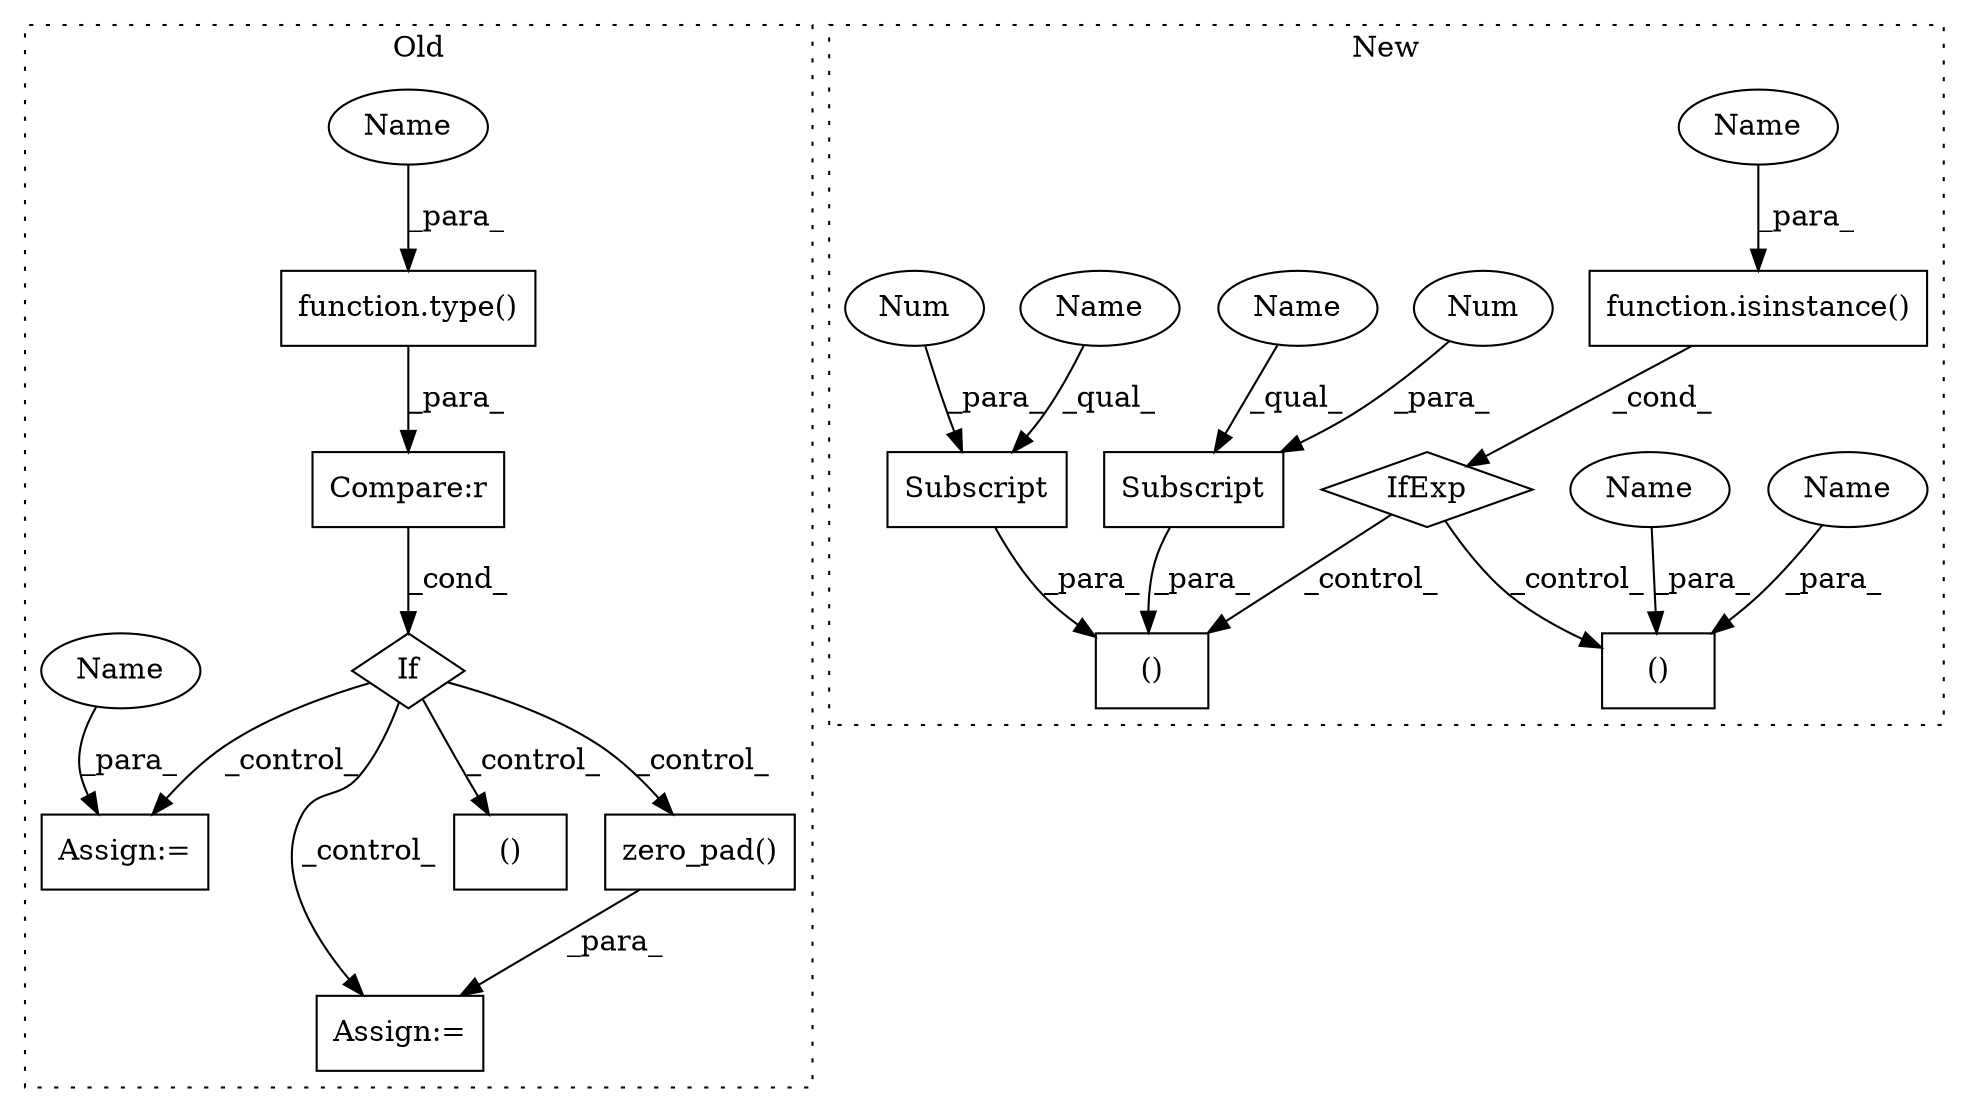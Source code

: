 digraph G {
subgraph cluster0 {
1 [label="function.type()" a="75" s="1777,1789" l="5,1" shape="box"];
3 [label="Compare:r" a="40" s="1777" l="20" shape="box"];
4 [label="If" a="96" s="1774" l="3" shape="diamond"];
5 [label="Assign:=" a="68" s="1985" l="10" shape="box"];
6 [label="Assign:=" a="68" s="1816" l="3" shape="box"];
7 [label="()" a="54" s="1985" l="7" shape="box"];
8 [label="zero_pad()" a="75" s="1819,1854" l="30,99" shape="box"];
21 [label="Name" a="87" s="1782" l="7" shape="ellipse"];
22 [label="Name" a="87" s="1995" l="7" shape="ellipse"];
label = "Old";
style="dotted";
}
subgraph cluster1 {
2 [label="()" a="54" s="2611" l="9" shape="box"];
9 [label="Subscript" a="63" s="2720,0" l="10,0" shape="box"];
10 [label="()" a="54" s="2718" l="12" shape="box"];
11 [label="Subscript" a="63" s="2708,0" l="10,0" shape="box"];
12 [label="IfExp" a="51" s="2621,2675" l="30,32" shape="diamond"];
13 [label="function.isinstance()" a="75" s="2651,2674" l="11,1" shape="box"];
14 [label="Num" a="76" s="2716" l="1" shape="ellipse"];
15 [label="Num" a="76" s="2728" l="1" shape="ellipse"];
16 [label="Name" a="87" s="2613" l="7" shape="ellipse"];
17 [label="Name" a="87" s="2662" l="7" shape="ellipse"];
18 [label="Name" a="87" s="2708" l="7" shape="ellipse"];
19 [label="Name" a="87" s="2604" l="7" shape="ellipse"];
20 [label="Name" a="87" s="2720" l="7" shape="ellipse"];
label = "New";
style="dotted";
}
1 -> 3 [label="_para_"];
3 -> 4 [label="_cond_"];
4 -> 8 [label="_control_"];
4 -> 5 [label="_control_"];
4 -> 7 [label="_control_"];
4 -> 6 [label="_control_"];
8 -> 6 [label="_para_"];
9 -> 10 [label="_para_"];
11 -> 10 [label="_para_"];
12 -> 10 [label="_control_"];
12 -> 2 [label="_control_"];
13 -> 12 [label="_cond_"];
14 -> 11 [label="_para_"];
15 -> 9 [label="_para_"];
16 -> 2 [label="_para_"];
17 -> 13 [label="_para_"];
18 -> 11 [label="_qual_"];
19 -> 2 [label="_para_"];
20 -> 9 [label="_qual_"];
21 -> 1 [label="_para_"];
22 -> 5 [label="_para_"];
}